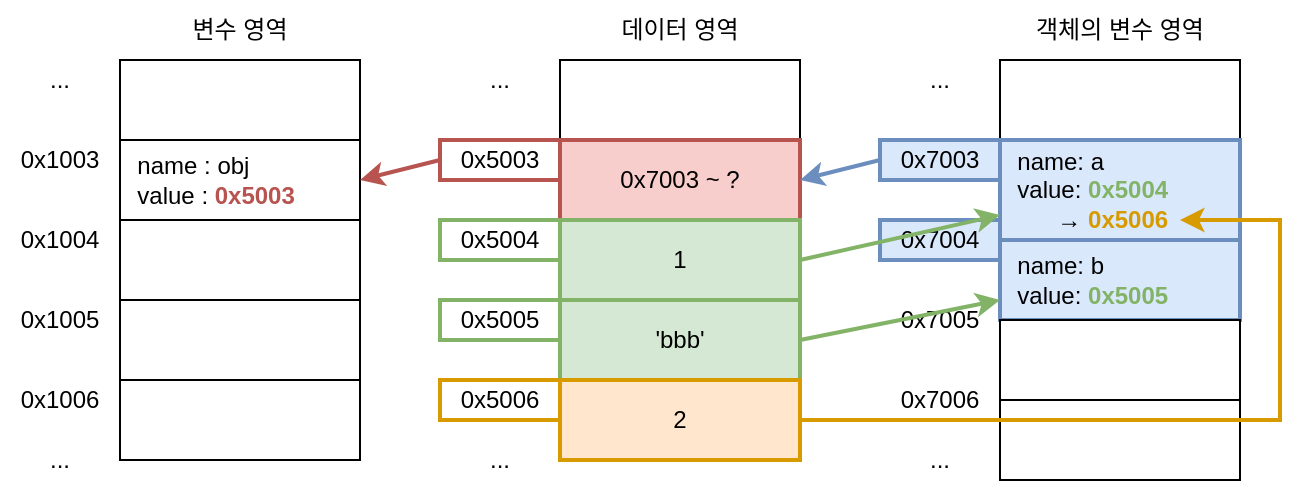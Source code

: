 <mxfile version="28.0.6">
  <diagram name="Page-1" id="FVUoNWhQl9lbgrJiZ7vM">
    <mxGraphModel dx="885" dy="650" grid="0" gridSize="10" guides="1" tooltips="1" connect="1" arrows="1" fold="1" page="1" pageScale="1" pageWidth="850" pageHeight="1100" math="0" shadow="0">
      <root>
        <mxCell id="0" />
        <mxCell id="1" parent="0" />
        <mxCell id="AGqaXVFHzbkuEBKJ8lvi-1" value="" style="rounded=0;whiteSpace=wrap;html=1;" vertex="1" parent="1">
          <mxGeometry x="160" y="200" width="120" height="40" as="geometry" />
        </mxCell>
        <mxCell id="AGqaXVFHzbkuEBKJ8lvi-3" value="&amp;nbsp; name : obj&lt;div&gt;&amp;nbsp; value : &lt;font color=&quot;#b85450&quot;&gt;&lt;b&gt;0x5003&lt;/b&gt;&lt;/font&gt;&lt;br&gt;&lt;/div&gt;" style="rounded=0;whiteSpace=wrap;html=1;align=left;" vertex="1" parent="1">
          <mxGeometry x="160" y="240" width="120" height="40" as="geometry" />
        </mxCell>
        <mxCell id="AGqaXVFHzbkuEBKJ8lvi-19" value="" style="rounded=0;whiteSpace=wrap;html=1;" vertex="1" parent="1">
          <mxGeometry x="160" y="320" width="120" height="40" as="geometry" />
        </mxCell>
        <mxCell id="AGqaXVFHzbkuEBKJ8lvi-20" value="" style="rounded=0;whiteSpace=wrap;html=1;" vertex="1" parent="1">
          <mxGeometry x="160" y="360" width="120" height="40" as="geometry" />
        </mxCell>
        <mxCell id="AGqaXVFHzbkuEBKJ8lvi-21" value="" style="rounded=0;whiteSpace=wrap;html=1;" vertex="1" parent="1">
          <mxGeometry x="380" y="200" width="120" height="40" as="geometry" />
        </mxCell>
        <mxCell id="AGqaXVFHzbkuEBKJ8lvi-22" value="0x7003 ~ ?" style="rounded=0;whiteSpace=wrap;html=1;align=center;fillColor=#f8cecc;strokeColor=#b85450;strokeWidth=2;" vertex="1" parent="1">
          <mxGeometry x="380" y="240" width="120" height="40" as="geometry" />
        </mxCell>
        <mxCell id="AGqaXVFHzbkuEBKJ8lvi-26" value="변수 영역" style="text;html=1;align=center;verticalAlign=middle;whiteSpace=wrap;rounded=0;" vertex="1" parent="1">
          <mxGeometry x="160" y="170" width="120" height="30" as="geometry" />
        </mxCell>
        <mxCell id="AGqaXVFHzbkuEBKJ8lvi-27" value="데이터 영역" style="text;html=1;align=center;verticalAlign=middle;whiteSpace=wrap;rounded=0;" vertex="1" parent="1">
          <mxGeometry x="380" y="170" width="120" height="30" as="geometry" />
        </mxCell>
        <mxCell id="AGqaXVFHzbkuEBKJ8lvi-29" value="0x1003" style="text;html=1;align=center;verticalAlign=middle;whiteSpace=wrap;rounded=0;" vertex="1" parent="1">
          <mxGeometry x="100" y="240" width="60" height="20" as="geometry" />
        </mxCell>
        <mxCell id="AGqaXVFHzbkuEBKJ8lvi-30" value="..." style="text;html=1;align=center;verticalAlign=middle;whiteSpace=wrap;rounded=0;" vertex="1" parent="1">
          <mxGeometry x="100" y="200" width="60" height="20" as="geometry" />
        </mxCell>
        <mxCell id="AGqaXVFHzbkuEBKJ8lvi-74" style="rounded=0;orthogonalLoop=1;jettySize=auto;html=1;exitX=0;exitY=0.5;exitDx=0;exitDy=0;entryX=1;entryY=0.5;entryDx=0;entryDy=0;fillColor=#f8cecc;strokeColor=#b85450;strokeWidth=2;" edge="1" parent="1" source="AGqaXVFHzbkuEBKJ8lvi-31" target="AGqaXVFHzbkuEBKJ8lvi-3">
          <mxGeometry relative="1" as="geometry" />
        </mxCell>
        <mxCell id="AGqaXVFHzbkuEBKJ8lvi-31" value="0x5003" style="text;html=1;align=center;verticalAlign=middle;whiteSpace=wrap;rounded=0;fillColor=none;strokeColor=#b85450;strokeWidth=2;" vertex="1" parent="1">
          <mxGeometry x="320" y="240" width="60" height="20" as="geometry" />
        </mxCell>
        <mxCell id="AGqaXVFHzbkuEBKJ8lvi-32" value="0x5004" style="text;html=1;align=center;verticalAlign=middle;whiteSpace=wrap;rounded=0;strokeWidth=2;fillColor=none;strokeColor=#82b366;" vertex="1" parent="1">
          <mxGeometry x="320" y="280" width="60" height="20" as="geometry" />
        </mxCell>
        <mxCell id="AGqaXVFHzbkuEBKJ8lvi-33" value="0x5005" style="text;html=1;align=center;verticalAlign=middle;whiteSpace=wrap;rounded=0;strokeWidth=2;fillColor=none;strokeColor=#82b366;" vertex="1" parent="1">
          <mxGeometry x="320" y="320" width="60" height="20" as="geometry" />
        </mxCell>
        <mxCell id="AGqaXVFHzbkuEBKJ8lvi-34" value="0x5006" style="text;html=1;align=center;verticalAlign=middle;whiteSpace=wrap;rounded=0;fillColor=none;strokeColor=#d79b00;strokeWidth=2;" vertex="1" parent="1">
          <mxGeometry x="320" y="360" width="60" height="20" as="geometry" />
        </mxCell>
        <mxCell id="AGqaXVFHzbkuEBKJ8lvi-35" value="..." style="text;html=1;align=center;verticalAlign=middle;whiteSpace=wrap;rounded=0;" vertex="1" parent="1">
          <mxGeometry x="100" y="390" width="60" height="20" as="geometry" />
        </mxCell>
        <mxCell id="AGqaXVFHzbkuEBKJ8lvi-36" value="0x1004" style="text;html=1;align=center;verticalAlign=middle;whiteSpace=wrap;rounded=0;" vertex="1" parent="1">
          <mxGeometry x="100" y="280" width="60" height="20" as="geometry" />
        </mxCell>
        <mxCell id="AGqaXVFHzbkuEBKJ8lvi-37" value="0x1005" style="text;html=1;align=center;verticalAlign=middle;whiteSpace=wrap;rounded=0;" vertex="1" parent="1">
          <mxGeometry x="100" y="320" width="60" height="20" as="geometry" />
        </mxCell>
        <mxCell id="AGqaXVFHzbkuEBKJ8lvi-38" value="0x1006" style="text;html=1;align=center;verticalAlign=middle;whiteSpace=wrap;rounded=0;" vertex="1" parent="1">
          <mxGeometry x="100" y="360" width="60" height="20" as="geometry" />
        </mxCell>
        <mxCell id="AGqaXVFHzbkuEBKJ8lvi-41" value="..." style="text;html=1;align=center;verticalAlign=middle;whiteSpace=wrap;rounded=0;" vertex="1" parent="1">
          <mxGeometry x="320" y="200" width="60" height="20" as="geometry" />
        </mxCell>
        <mxCell id="AGqaXVFHzbkuEBKJ8lvi-42" value="..." style="text;html=1;align=center;verticalAlign=middle;whiteSpace=wrap;rounded=0;" vertex="1" parent="1">
          <mxGeometry x="320" y="390" width="60" height="20" as="geometry" />
        </mxCell>
        <mxCell id="AGqaXVFHzbkuEBKJ8lvi-54" value="" style="rounded=0;whiteSpace=wrap;html=1;" vertex="1" parent="1">
          <mxGeometry x="600" y="200" width="120" height="40" as="geometry" />
        </mxCell>
        <mxCell id="AGqaXVFHzbkuEBKJ8lvi-55" value="&amp;nbsp; name: a&lt;div&gt;&amp;nbsp; value:&amp;nbsp;&lt;span style=&quot;background-color: transparent; color: rgb(130, 179, 102);&quot;&gt;&lt;b style=&quot;color: rgb(130, 179, 102);&quot;&gt;0x5004&lt;/b&gt;&lt;font color=&quot;#82b366&quot;&gt;&lt;b&gt;&lt;br&gt;&lt;/b&gt;&lt;/font&gt;&lt;/span&gt;&lt;span style=&quot;background-color: transparent; color: light-dark(rgb(0, 0, 0), rgb(255, 255, 255));&quot;&gt;&lt;span style=&quot;white-space: pre;&quot;&gt;&#x9;&lt;/span&gt;→&amp;nbsp;&lt;/span&gt;&lt;b style=&quot;background-color: transparent; color: rgb(215, 155, 0);&quot;&gt;0x5006&lt;/b&gt;&lt;/div&gt;" style="rounded=0;whiteSpace=wrap;html=1;align=left;fillColor=#dae8fc;strokeColor=#6c8ebf;strokeWidth=2;" vertex="1" parent="1">
          <mxGeometry x="600" y="240" width="120" height="50" as="geometry" />
        </mxCell>
        <mxCell id="AGqaXVFHzbkuEBKJ8lvi-57" value="" style="rounded=0;whiteSpace=wrap;html=1;" vertex="1" parent="1">
          <mxGeometry x="600" y="370" width="120" height="40" as="geometry" />
        </mxCell>
        <mxCell id="AGqaXVFHzbkuEBKJ8lvi-58" value="객체의 변수 영역" style="text;html=1;align=center;verticalAlign=middle;whiteSpace=wrap;rounded=0;" vertex="1" parent="1">
          <mxGeometry x="600" y="170" width="120" height="30" as="geometry" />
        </mxCell>
        <mxCell id="AGqaXVFHzbkuEBKJ8lvi-71" style="rounded=0;orthogonalLoop=1;jettySize=auto;html=1;exitX=0;exitY=0.5;exitDx=0;exitDy=0;entryX=1;entryY=0.5;entryDx=0;entryDy=0;fillColor=#dae8fc;strokeColor=#6c8ebf;strokeWidth=2;" edge="1" parent="1" source="AGqaXVFHzbkuEBKJ8lvi-59" target="AGqaXVFHzbkuEBKJ8lvi-22">
          <mxGeometry relative="1" as="geometry" />
        </mxCell>
        <mxCell id="AGqaXVFHzbkuEBKJ8lvi-59" value="0x7003" style="text;html=1;align=center;verticalAlign=middle;whiteSpace=wrap;rounded=0;fillColor=#dae8fc;strokeColor=#6c8ebf;strokeWidth=2;" vertex="1" parent="1">
          <mxGeometry x="540" y="240" width="60" height="20" as="geometry" />
        </mxCell>
        <mxCell id="AGqaXVFHzbkuEBKJ8lvi-60" value="0x7004" style="text;html=1;align=center;verticalAlign=middle;whiteSpace=wrap;rounded=0;strokeWidth=2;fillColor=#dae8fc;strokeColor=#6c8ebf;" vertex="1" parent="1">
          <mxGeometry x="540" y="280" width="60" height="20" as="geometry" />
        </mxCell>
        <mxCell id="AGqaXVFHzbkuEBKJ8lvi-61" value="0x7005" style="text;html=1;align=center;verticalAlign=middle;whiteSpace=wrap;rounded=0;strokeWidth=2;" vertex="1" parent="1">
          <mxGeometry x="540" y="320" width="60" height="20" as="geometry" />
        </mxCell>
        <mxCell id="AGqaXVFHzbkuEBKJ8lvi-62" value="0x7006" style="text;html=1;align=center;verticalAlign=middle;whiteSpace=wrap;rounded=0;" vertex="1" parent="1">
          <mxGeometry x="540" y="360" width="60" height="20" as="geometry" />
        </mxCell>
        <mxCell id="AGqaXVFHzbkuEBKJ8lvi-63" value="..." style="text;html=1;align=center;verticalAlign=middle;whiteSpace=wrap;rounded=0;" vertex="1" parent="1">
          <mxGeometry x="540" y="200" width="60" height="20" as="geometry" />
        </mxCell>
        <mxCell id="AGqaXVFHzbkuEBKJ8lvi-64" value="..." style="text;html=1;align=center;verticalAlign=middle;whiteSpace=wrap;rounded=0;" vertex="1" parent="1">
          <mxGeometry x="540" y="390" width="60" height="20" as="geometry" />
        </mxCell>
        <mxCell id="AGqaXVFHzbkuEBKJ8lvi-67" value="&amp;nbsp; name: b&lt;div&gt;&amp;nbsp; value: &lt;font style=&quot;color: rgb(130, 179, 102);&quot;&gt;&lt;b&gt;0x5005&lt;/b&gt;&lt;/font&gt;&lt;/div&gt;" style="rounded=0;whiteSpace=wrap;html=1;align=left;fillColor=#dae8fc;strokeColor=#6c8ebf;strokeWidth=2;" vertex="1" parent="1">
          <mxGeometry x="600" y="290" width="120" height="40" as="geometry" />
        </mxCell>
        <mxCell id="AGqaXVFHzbkuEBKJ8lvi-68" value="" style="rounded=0;whiteSpace=wrap;html=1;align=center;" vertex="1" parent="1">
          <mxGeometry x="600" y="330" width="120" height="40" as="geometry" />
        </mxCell>
        <mxCell id="AGqaXVFHzbkuEBKJ8lvi-69" value="1" style="rounded=0;whiteSpace=wrap;html=1;align=center;fillColor=#d5e8d4;strokeColor=#82B366;strokeWidth=2;" vertex="1" parent="1">
          <mxGeometry x="380" y="280" width="120" height="40" as="geometry" />
        </mxCell>
        <mxCell id="AGqaXVFHzbkuEBKJ8lvi-76" style="rounded=0;orthogonalLoop=1;jettySize=auto;html=1;exitX=1;exitY=0.5;exitDx=0;exitDy=0;entryX=0;entryY=0.75;entryDx=0;entryDy=0;strokeWidth=2;strokeColor=#82B366;" edge="1" parent="1" source="AGqaXVFHzbkuEBKJ8lvi-70" target="AGqaXVFHzbkuEBKJ8lvi-67">
          <mxGeometry relative="1" as="geometry" />
        </mxCell>
        <mxCell id="AGqaXVFHzbkuEBKJ8lvi-70" value="&#39;bbb&#39;" style="rounded=0;whiteSpace=wrap;html=1;align=center;fillColor=#d5e8d4;strokeColor=#82b366;strokeWidth=2;" vertex="1" parent="1">
          <mxGeometry x="380" y="320" width="120" height="40" as="geometry" />
        </mxCell>
        <mxCell id="AGqaXVFHzbkuEBKJ8lvi-73" value="" style="rounded=0;whiteSpace=wrap;html=1;" vertex="1" parent="1">
          <mxGeometry x="160" y="280" width="120" height="40" as="geometry" />
        </mxCell>
        <mxCell id="AGqaXVFHzbkuEBKJ8lvi-75" style="rounded=0;orthogonalLoop=1;jettySize=auto;html=1;exitX=1;exitY=0.5;exitDx=0;exitDy=0;fillColor=#d5e8d4;strokeColor=#82b366;strokeWidth=2;entryX=0;entryY=0.75;entryDx=0;entryDy=0;" edge="1" parent="1" source="AGqaXVFHzbkuEBKJ8lvi-69" target="AGqaXVFHzbkuEBKJ8lvi-55">
          <mxGeometry relative="1" as="geometry">
            <mxPoint x="600" y="260" as="targetPoint" />
          </mxGeometry>
        </mxCell>
        <mxCell id="AGqaXVFHzbkuEBKJ8lvi-77" style="edgeStyle=orthogonalEdgeStyle;rounded=0;orthogonalLoop=1;jettySize=auto;html=1;exitX=1;exitY=0.5;exitDx=0;exitDy=0;strokeWidth=2;strokeColor=#D79B00;" edge="1" parent="1" source="AGqaXVFHzbkuEBKJ8lvi-25">
          <mxGeometry relative="1" as="geometry">
            <mxPoint x="690" y="280" as="targetPoint" />
            <Array as="points">
              <mxPoint x="740" y="380" />
              <mxPoint x="740" y="280" />
              <mxPoint x="690" y="280" />
            </Array>
          </mxGeometry>
        </mxCell>
        <mxCell id="AGqaXVFHzbkuEBKJ8lvi-25" value="2" style="rounded=0;whiteSpace=wrap;html=1;fillColor=#ffe6cc;strokeColor=#D79B00;strokeWidth=2;" vertex="1" parent="1">
          <mxGeometry x="380" y="360" width="120" height="40" as="geometry" />
        </mxCell>
      </root>
    </mxGraphModel>
  </diagram>
</mxfile>
